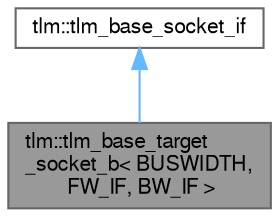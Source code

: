digraph "tlm::tlm_base_target_socket_b&lt; BUSWIDTH, FW_IF, BW_IF &gt;"
{
 // LATEX_PDF_SIZE
  bgcolor="transparent";
  edge [fontname=FreeSans,fontsize=10,labelfontname=FreeSans,labelfontsize=10];
  node [fontname=FreeSans,fontsize=10,shape=box,height=0.2,width=0.4];
  Node1 [id="Node000001",label="tlm::tlm_base_target\l_socket_b\< BUSWIDTH,\l FW_IF, BW_IF \>",height=0.2,width=0.4,color="gray40", fillcolor="grey60", style="filled", fontcolor="black",tooltip=" "];
  Node2 -> Node1 [id="edge1_Node000001_Node000002",dir="back",color="steelblue1",style="solid",tooltip=" "];
  Node2 [id="Node000002",label="tlm::tlm_base_socket_if",height=0.2,width=0.4,color="gray40", fillcolor="white", style="filled",URL="$a01237.html",tooltip=" "];
}
